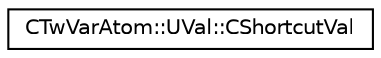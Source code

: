 digraph "Graphical Class Hierarchy"
{
  edge [fontname="Helvetica",fontsize="10",labelfontname="Helvetica",labelfontsize="10"];
  node [fontname="Helvetica",fontsize="10",shape=record];
  rankdir="LR";
  Node1 [label="CTwVarAtom::UVal::CShortcutVal",height=0.2,width=0.4,color="black", fillcolor="white", style="filled",URL="$struct_c_tw_var_atom_1_1_u_val_1_1_c_shortcut_val.html"];
}
